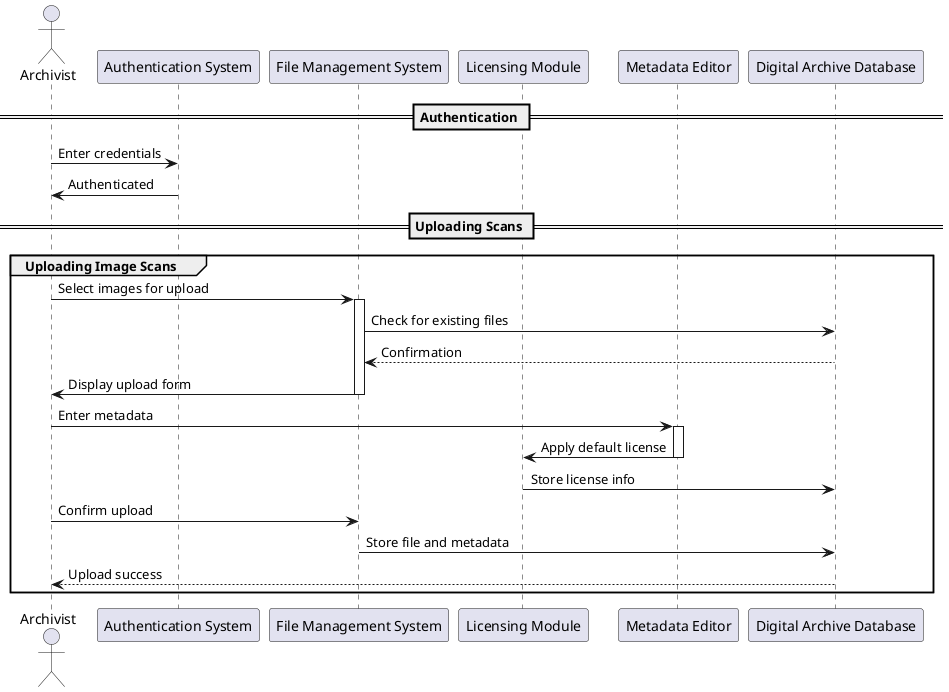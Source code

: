 @startuml
actor Archivist
participant "Authentication System" as Auth
participant "File Management System" as FileSys
participant "Licensing Module" as License
participant "Metadata Editor" as MetaEdit
participant "Digital Archive Database" as Database

== Authentication ==
Archivist -> Auth: Enter credentials
Auth -> Archivist: Authenticated

== Uploading Scans ==
group Uploading Image Scans
    Archivist -> FileSys: Select images for upload
    activate FileSys
    FileSys -> Database: Check for existing files
    Database --> FileSys: Confirmation
    FileSys -> Archivist: Display upload form
    deactivate FileSys

    Archivist -> MetaEdit: Enter metadata
    activate MetaEdit
    MetaEdit -> License: Apply default license
    deactivate MetaEdit

    License -> Database: Store license info
    Archivist -> FileSys: Confirm upload
    FileSys -> Database: Store file and metadata
    Database --> Archivist: Upload success
end

@enduml